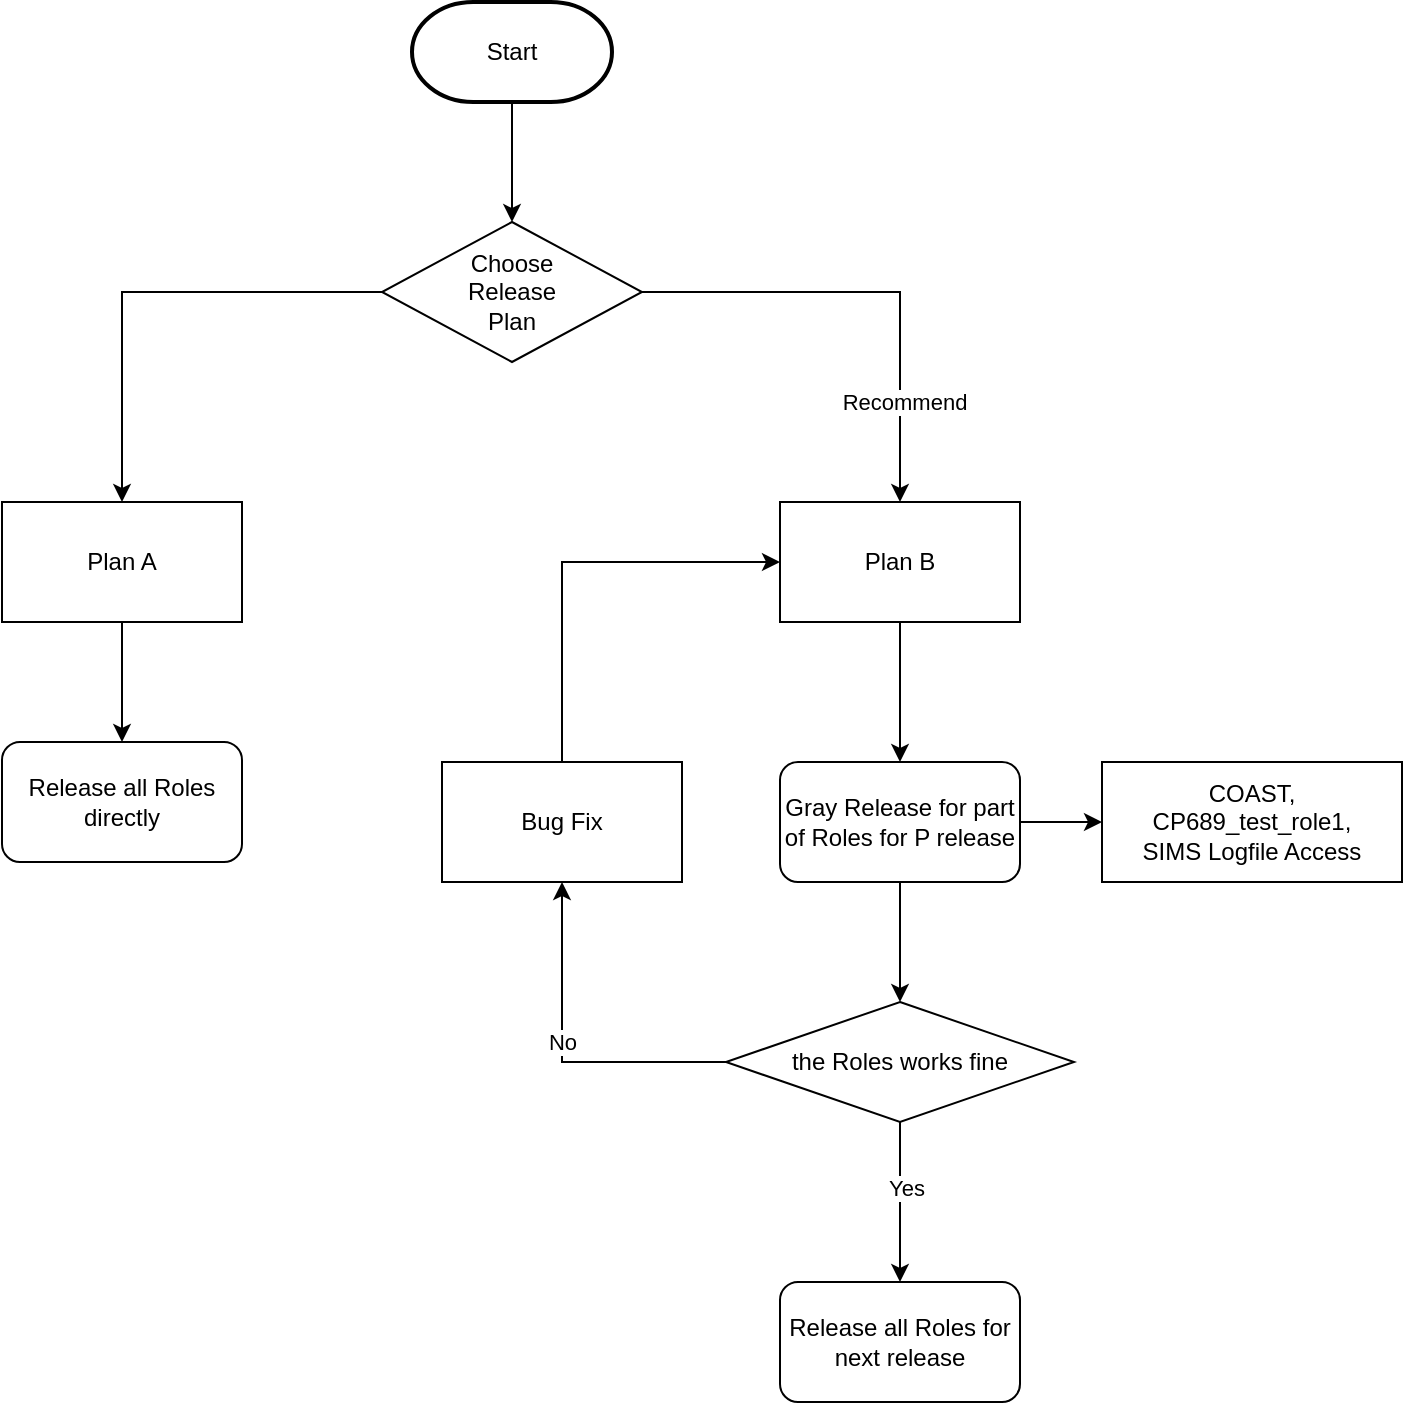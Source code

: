 <mxfile version="21.6.8" type="github">
  <diagram name="Page-1" id="BoGZaKieZwsnOobpRuEj">
    <mxGraphModel dx="1508" dy="829" grid="1" gridSize="10" guides="1" tooltips="1" connect="1" arrows="1" fold="1" page="1" pageScale="1" pageWidth="827" pageHeight="1169" math="0" shadow="0">
      <root>
        <mxCell id="0" />
        <mxCell id="1" parent="0" />
        <mxCell id="ePDsQ7q0N0QleN-UyTnt-2" value="Release all Roles directly" style="rounded=1;whiteSpace=wrap;html=1;" parent="1" vertex="1">
          <mxGeometry x="110" y="450" width="120" height="60" as="geometry" />
        </mxCell>
        <mxCell id="0jxKmmn7FRuVj2dOvBcZ-1" style="edgeStyle=orthogonalEdgeStyle;rounded=0;orthogonalLoop=1;jettySize=auto;html=1;exitX=1;exitY=0.5;exitDx=0;exitDy=0;" edge="1" parent="1" source="ePDsQ7q0N0QleN-UyTnt-3" target="0jxKmmn7FRuVj2dOvBcZ-2">
          <mxGeometry relative="1" as="geometry">
            <mxPoint x="670" y="480" as="targetPoint" />
          </mxGeometry>
        </mxCell>
        <mxCell id="ePDsQ7q0N0QleN-UyTnt-3" value="Gray Release for part of Roles for P release" style="rounded=1;whiteSpace=wrap;html=1;" parent="1" vertex="1">
          <mxGeometry x="499" y="460" width="120" height="60" as="geometry" />
        </mxCell>
        <mxCell id="ePDsQ7q0N0QleN-UyTnt-5" value="" style="endArrow=classic;html=1;rounded=0;exitX=0.5;exitY=1;exitDx=0;exitDy=0;entryX=0.5;entryY=0;entryDx=0;entryDy=0;" parent="1" source="ePDsQ7q0N0QleN-UyTnt-3" target="0jxKmmn7FRuVj2dOvBcZ-3" edge="1">
          <mxGeometry width="50" height="50" relative="1" as="geometry">
            <mxPoint x="429" y="540" as="sourcePoint" />
            <mxPoint x="289" y="610" as="targetPoint" />
          </mxGeometry>
        </mxCell>
        <mxCell id="ePDsQ7q0N0QleN-UyTnt-6" value="Release all Roles for next release" style="rounded=1;whiteSpace=wrap;html=1;" parent="1" vertex="1">
          <mxGeometry x="499" y="720" width="120" height="60" as="geometry" />
        </mxCell>
        <mxCell id="ePDsQ7q0N0QleN-UyTnt-15" style="edgeStyle=orthogonalEdgeStyle;rounded=0;orthogonalLoop=1;jettySize=auto;html=1;entryX=0.5;entryY=0;entryDx=0;entryDy=0;" parent="1" source="ePDsQ7q0N0QleN-UyTnt-7" target="ePDsQ7q0N0QleN-UyTnt-3" edge="1">
          <mxGeometry relative="1" as="geometry" />
        </mxCell>
        <mxCell id="ePDsQ7q0N0QleN-UyTnt-7" value="Plan B" style="rounded=0;whiteSpace=wrap;html=1;" parent="1" vertex="1">
          <mxGeometry x="499" y="330" width="120" height="60" as="geometry" />
        </mxCell>
        <mxCell id="ePDsQ7q0N0QleN-UyTnt-14" style="edgeStyle=orthogonalEdgeStyle;rounded=0;orthogonalLoop=1;jettySize=auto;html=1;exitX=0.5;exitY=1;exitDx=0;exitDy=0;entryX=0.5;entryY=0;entryDx=0;entryDy=0;" parent="1" source="ePDsQ7q0N0QleN-UyTnt-8" target="ePDsQ7q0N0QleN-UyTnt-2" edge="1">
          <mxGeometry relative="1" as="geometry" />
        </mxCell>
        <mxCell id="ePDsQ7q0N0QleN-UyTnt-8" value="Plan A" style="rounded=0;whiteSpace=wrap;html=1;" parent="1" vertex="1">
          <mxGeometry x="110" y="330" width="120" height="60" as="geometry" />
        </mxCell>
        <mxCell id="ePDsQ7q0N0QleN-UyTnt-11" value="" style="edgeStyle=orthogonalEdgeStyle;rounded=0;orthogonalLoop=1;jettySize=auto;html=1;entryX=0.5;entryY=0;entryDx=0;entryDy=0;" parent="1" source="ePDsQ7q0N0QleN-UyTnt-9" target="ePDsQ7q0N0QleN-UyTnt-7" edge="1">
          <mxGeometry relative="1" as="geometry" />
        </mxCell>
        <mxCell id="ePDsQ7q0N0QleN-UyTnt-12" value="Recommend" style="edgeLabel;html=1;align=center;verticalAlign=middle;resizable=0;points=[];" parent="ePDsQ7q0N0QleN-UyTnt-11" vertex="1" connectable="0">
          <mxGeometry x="-0.244" y="-1" relative="1" as="geometry">
            <mxPoint x="42" y="54" as="offset" />
          </mxGeometry>
        </mxCell>
        <mxCell id="ePDsQ7q0N0QleN-UyTnt-13" style="edgeStyle=orthogonalEdgeStyle;rounded=0;orthogonalLoop=1;jettySize=auto;html=1;exitX=0;exitY=0.5;exitDx=0;exitDy=0;entryX=0.5;entryY=0;entryDx=0;entryDy=0;" parent="1" source="ePDsQ7q0N0QleN-UyTnt-9" target="ePDsQ7q0N0QleN-UyTnt-8" edge="1">
          <mxGeometry relative="1" as="geometry" />
        </mxCell>
        <mxCell id="ePDsQ7q0N0QleN-UyTnt-9" value="Choose &lt;br&gt;Release&lt;br&gt;Plan" style="rhombus;whiteSpace=wrap;html=1;" parent="1" vertex="1">
          <mxGeometry x="300" y="190" width="130" height="70" as="geometry" />
        </mxCell>
        <mxCell id="ePDsQ7q0N0QleN-UyTnt-17" style="edgeStyle=orthogonalEdgeStyle;rounded=0;orthogonalLoop=1;jettySize=auto;html=1;exitX=0.5;exitY=1;exitDx=0;exitDy=0;exitPerimeter=0;entryX=0.5;entryY=0;entryDx=0;entryDy=0;" parent="1" source="ePDsQ7q0N0QleN-UyTnt-16" target="ePDsQ7q0N0QleN-UyTnt-9" edge="1">
          <mxGeometry relative="1" as="geometry" />
        </mxCell>
        <mxCell id="ePDsQ7q0N0QleN-UyTnt-16" value="Start" style="strokeWidth=2;html=1;shape=mxgraph.flowchart.terminator;whiteSpace=wrap;" parent="1" vertex="1">
          <mxGeometry x="315" y="80" width="100" height="50" as="geometry" />
        </mxCell>
        <mxCell id="0jxKmmn7FRuVj2dOvBcZ-2" value="COAST, &lt;br&gt;CP689_test_role1,&lt;br&gt;SIMS Logfile Access" style="rounded=0;whiteSpace=wrap;html=1;align=center;" vertex="1" parent="1">
          <mxGeometry x="660" y="460" width="150" height="60" as="geometry" />
        </mxCell>
        <mxCell id="0jxKmmn7FRuVj2dOvBcZ-5" style="edgeStyle=orthogonalEdgeStyle;rounded=0;orthogonalLoop=1;jettySize=auto;html=1;exitX=0.5;exitY=1;exitDx=0;exitDy=0;entryX=0.5;entryY=0;entryDx=0;entryDy=0;" edge="1" parent="1" source="0jxKmmn7FRuVj2dOvBcZ-3" target="ePDsQ7q0N0QleN-UyTnt-6">
          <mxGeometry relative="1" as="geometry" />
        </mxCell>
        <mxCell id="0jxKmmn7FRuVj2dOvBcZ-8" value="Yes" style="edgeLabel;html=1;align=center;verticalAlign=middle;resizable=0;points=[];" vertex="1" connectable="0" parent="0jxKmmn7FRuVj2dOvBcZ-5">
          <mxGeometry x="-0.175" y="3" relative="1" as="geometry">
            <mxPoint as="offset" />
          </mxGeometry>
        </mxCell>
        <mxCell id="0jxKmmn7FRuVj2dOvBcZ-6" style="edgeStyle=orthogonalEdgeStyle;rounded=0;orthogonalLoop=1;jettySize=auto;html=1;exitX=0;exitY=0.5;exitDx=0;exitDy=0;entryX=0.5;entryY=1;entryDx=0;entryDy=0;" edge="1" parent="1" source="0jxKmmn7FRuVj2dOvBcZ-3" target="0jxKmmn7FRuVj2dOvBcZ-11">
          <mxGeometry relative="1" as="geometry">
            <mxPoint x="452" y="510" as="targetPoint" />
          </mxGeometry>
        </mxCell>
        <mxCell id="0jxKmmn7FRuVj2dOvBcZ-9" value="No" style="edgeLabel;html=1;align=center;verticalAlign=middle;resizable=0;points=[];" vertex="1" connectable="0" parent="0jxKmmn7FRuVj2dOvBcZ-6">
          <mxGeometry x="0.073" relative="1" as="geometry">
            <mxPoint as="offset" />
          </mxGeometry>
        </mxCell>
        <mxCell id="0jxKmmn7FRuVj2dOvBcZ-3" value="the Roles works fine" style="rhombus;whiteSpace=wrap;html=1;" vertex="1" parent="1">
          <mxGeometry x="472" y="580" width="174" height="60" as="geometry" />
        </mxCell>
        <mxCell id="0jxKmmn7FRuVj2dOvBcZ-12" style="edgeStyle=orthogonalEdgeStyle;rounded=0;orthogonalLoop=1;jettySize=auto;html=1;exitX=0.5;exitY=0;exitDx=0;exitDy=0;entryX=0;entryY=0.5;entryDx=0;entryDy=0;" edge="1" parent="1" source="0jxKmmn7FRuVj2dOvBcZ-11" target="ePDsQ7q0N0QleN-UyTnt-7">
          <mxGeometry relative="1" as="geometry" />
        </mxCell>
        <mxCell id="0jxKmmn7FRuVj2dOvBcZ-11" value="Bug Fix" style="rounded=0;whiteSpace=wrap;html=1;" vertex="1" parent="1">
          <mxGeometry x="330" y="460" width="120" height="60" as="geometry" />
        </mxCell>
      </root>
    </mxGraphModel>
  </diagram>
</mxfile>
